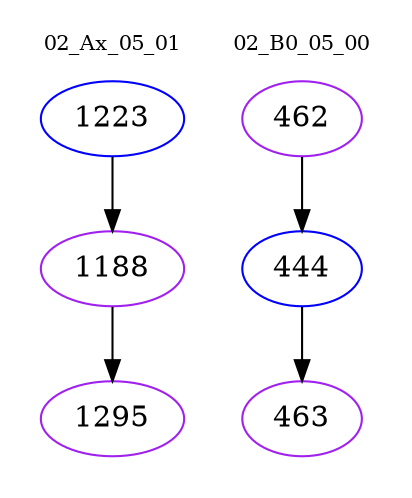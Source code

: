 digraph{
subgraph cluster_0 {
color = white
label = "02_Ax_05_01";
fontsize=10;
T0_1223 [label="1223", color="blue"]
T0_1223 -> T0_1188 [color="black"]
T0_1188 [label="1188", color="purple"]
T0_1188 -> T0_1295 [color="black"]
T0_1295 [label="1295", color="purple"]
}
subgraph cluster_1 {
color = white
label = "02_B0_05_00";
fontsize=10;
T1_462 [label="462", color="purple"]
T1_462 -> T1_444 [color="black"]
T1_444 [label="444", color="blue"]
T1_444 -> T1_463 [color="black"]
T1_463 [label="463", color="purple"]
}
}
